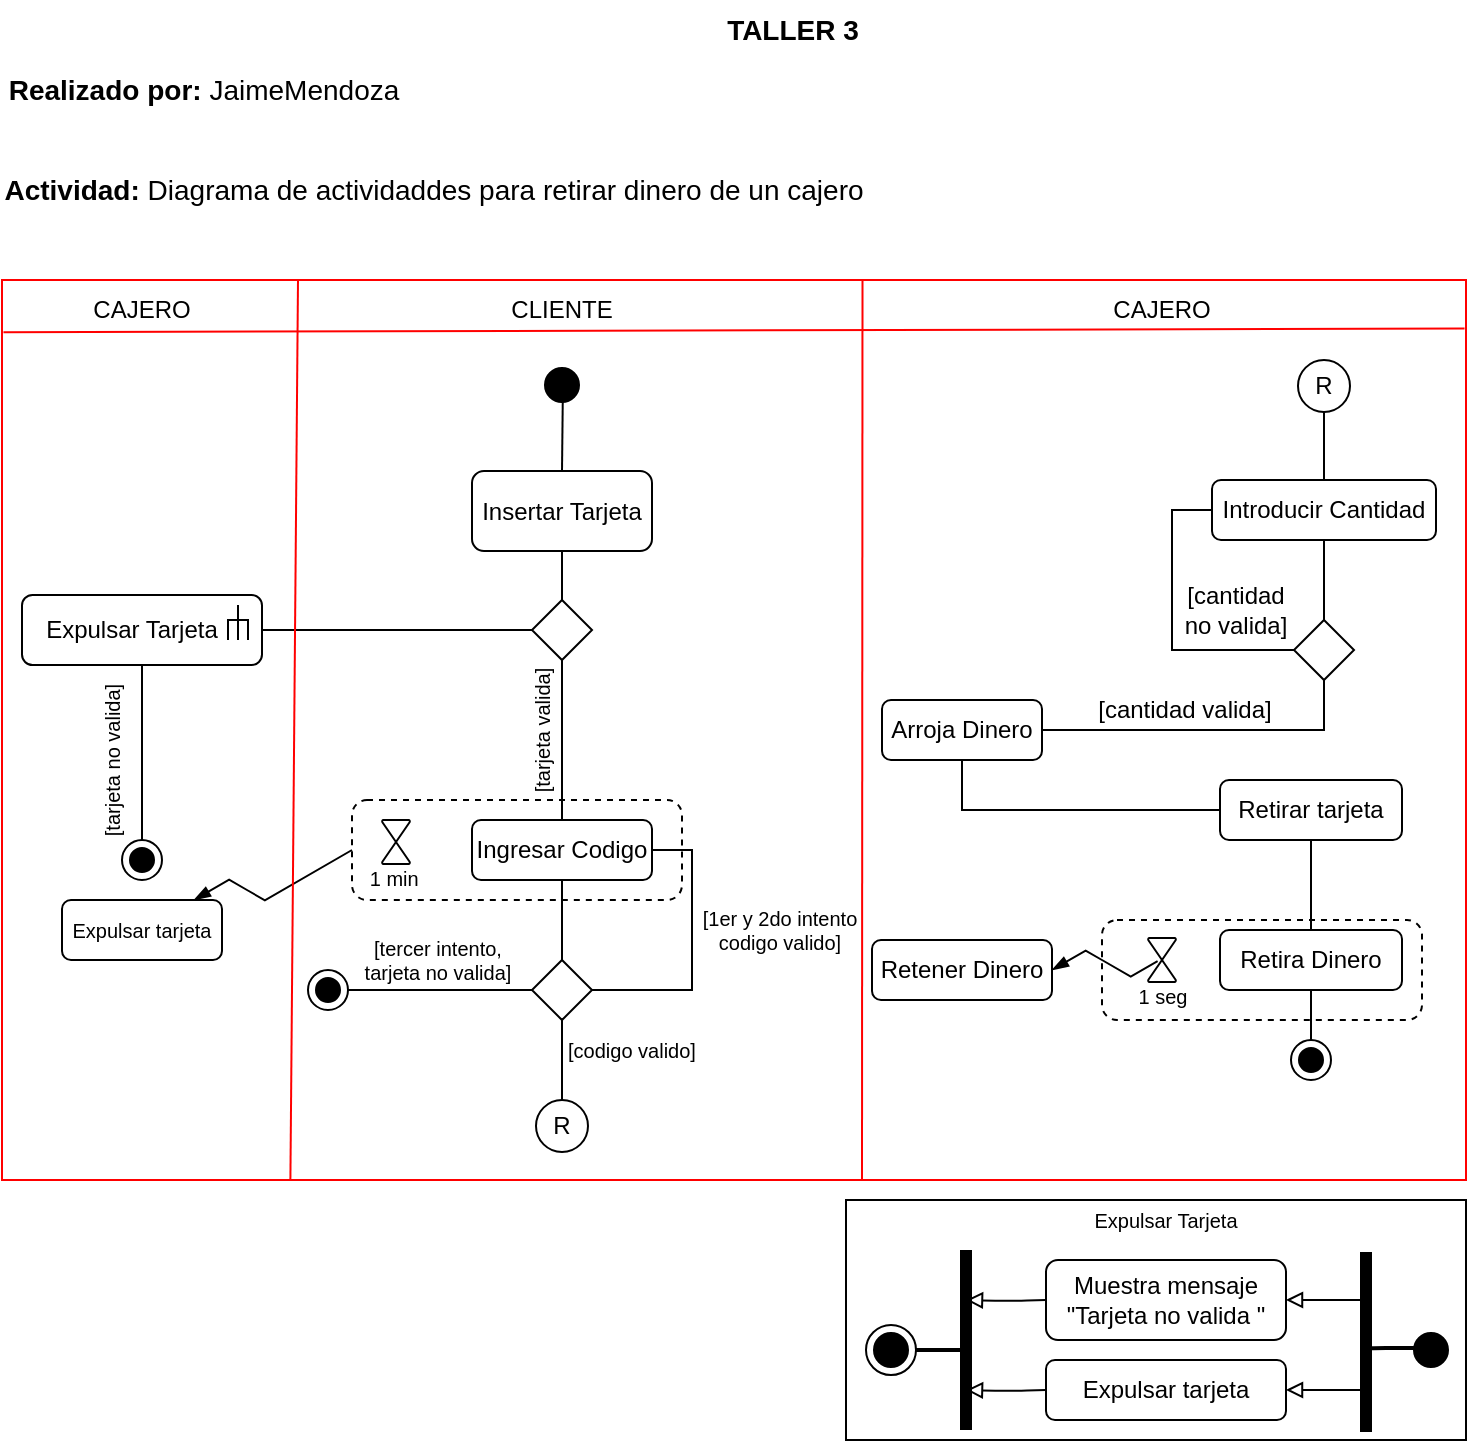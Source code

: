 <mxfile version="20.3.0" type="device"><diagram id="Hstt9dC71BX6VNECcQWf" name="Página-1"><mxGraphModel dx="1578" dy="2189" grid="1" gridSize="10" guides="1" tooltips="1" connect="1" arrows="1" fold="1" page="1" pageScale="1" pageWidth="827" pageHeight="1169" math="0" shadow="0"><root><mxCell id="0"/><mxCell id="1" parent="0"/><mxCell id="6NcnuclQDLFvpPn_HP8a-94" value="" style="rounded=0;whiteSpace=wrap;html=1;shadow=0;strokeWidth=1;fontSize=12;fillColor=none;strokeColor=#FF0000;" vertex="1" parent="1"><mxGeometry x="48" y="-1020" width="732" height="450" as="geometry"/></mxCell><mxCell id="6NcnuclQDLFvpPn_HP8a-88" value="" style="rounded=1;whiteSpace=wrap;html=1;shadow=0;strokeColor=#000000;strokeWidth=1;fontSize=12;dashed=1;" vertex="1" parent="1"><mxGeometry x="598" y="-700" width="160" height="50" as="geometry"/></mxCell><mxCell id="6NcnuclQDLFvpPn_HP8a-59" value="" style="rounded=1;whiteSpace=wrap;html=1;shadow=0;strokeColor=#000000;strokeWidth=1;fontSize=10;dashed=1;" vertex="1" parent="1"><mxGeometry x="223" y="-760" width="165" height="50" as="geometry"/></mxCell><mxCell id="6NcnuclQDLFvpPn_HP8a-1" value="Insertar Tarjeta" style="rounded=1;whiteSpace=wrap;html=1;" vertex="1" parent="1"><mxGeometry x="283" y="-924.5" width="90" height="40" as="geometry"/></mxCell><mxCell id="6NcnuclQDLFvpPn_HP8a-3" style="edgeStyle=orthogonalEdgeStyle;rounded=0;orthogonalLoop=1;jettySize=auto;html=1;endArrow=none;endFill=0;" edge="1" parent="1" source="6NcnuclQDLFvpPn_HP8a-2" target="6NcnuclQDLFvpPn_HP8a-1"><mxGeometry relative="1" as="geometry"/></mxCell><mxCell id="6NcnuclQDLFvpPn_HP8a-2" value="" style="rhombus;whiteSpace=wrap;html=1;" vertex="1" parent="1"><mxGeometry x="313" y="-860" width="30" height="30" as="geometry"/></mxCell><mxCell id="6NcnuclQDLFvpPn_HP8a-6" style="edgeStyle=orthogonalEdgeStyle;rounded=0;orthogonalLoop=1;jettySize=auto;html=1;entryX=0.5;entryY=1;entryDx=0;entryDy=0;endArrow=none;endFill=0;startArrow=none;startFill=0;" edge="1" parent="1" source="6NcnuclQDLFvpPn_HP8a-5" target="6NcnuclQDLFvpPn_HP8a-2"><mxGeometry relative="1" as="geometry"/></mxCell><mxCell id="6NcnuclQDLFvpPn_HP8a-5" value="Ingresar Codigo" style="rounded=1;whiteSpace=wrap;html=1;" vertex="1" parent="1"><mxGeometry x="283" y="-750" width="90" height="30" as="geometry"/></mxCell><mxCell id="6NcnuclQDLFvpPn_HP8a-10" style="edgeStyle=orthogonalEdgeStyle;rounded=0;orthogonalLoop=1;jettySize=auto;html=1;entryX=0.5;entryY=1;entryDx=0;entryDy=0;endArrow=none;endFill=0;startArrow=none;startFill=0;" edge="1" parent="1" source="6NcnuclQDLFvpPn_HP8a-7" target="6NcnuclQDLFvpPn_HP8a-8"><mxGeometry relative="1" as="geometry"/></mxCell><mxCell id="6NcnuclQDLFvpPn_HP8a-7" value="R" style="ellipse;whiteSpace=wrap;html=1;aspect=fixed;direction=south;" vertex="1" parent="1"><mxGeometry x="315" y="-610" width="26" height="26" as="geometry"/></mxCell><mxCell id="6NcnuclQDLFvpPn_HP8a-9" style="edgeStyle=orthogonalEdgeStyle;rounded=0;orthogonalLoop=1;jettySize=auto;html=1;endArrow=none;endFill=0;" edge="1" parent="1" source="6NcnuclQDLFvpPn_HP8a-8" target="6NcnuclQDLFvpPn_HP8a-5"><mxGeometry relative="1" as="geometry"/></mxCell><mxCell id="6NcnuclQDLFvpPn_HP8a-54" style="rounded=0;sketch=0;orthogonalLoop=1;jettySize=auto;html=1;shadow=0;strokeWidth=1;fontSize=10;startArrow=none;startFill=0;endArrow=none;endFill=0;sourcePerimeterSpacing=0;targetPerimeterSpacing=0;edgeStyle=orthogonalEdgeStyle;exitX=1;exitY=0.5;exitDx=0;exitDy=0;" edge="1" parent="1" source="6NcnuclQDLFvpPn_HP8a-5" target="6NcnuclQDLFvpPn_HP8a-8"><mxGeometry relative="1" as="geometry"><mxPoint x="398" y="-740" as="sourcePoint"/><Array as="points"><mxPoint x="393" y="-735"/><mxPoint x="393" y="-665"/></Array></mxGeometry></mxCell><mxCell id="6NcnuclQDLFvpPn_HP8a-8" value="" style="rhombus;whiteSpace=wrap;html=1;" vertex="1" parent="1"><mxGeometry x="313" y="-680" width="30" height="30" as="geometry"/></mxCell><mxCell id="6NcnuclQDLFvpPn_HP8a-13" style="edgeStyle=orthogonalEdgeStyle;rounded=0;orthogonalLoop=1;jettySize=auto;html=1;entryX=0;entryY=0.5;entryDx=0;entryDy=0;endArrow=none;endFill=0;" edge="1" parent="1" source="6NcnuclQDLFvpPn_HP8a-11" target="6NcnuclQDLFvpPn_HP8a-8"><mxGeometry relative="1" as="geometry"/></mxCell><mxCell id="6NcnuclQDLFvpPn_HP8a-11" value="" style="ellipse;html=1;shape=endState;fillColor=#000000;strokeColor=#000000;" vertex="1" parent="1"><mxGeometry x="201" y="-675" width="20" height="20" as="geometry"/></mxCell><mxCell id="6NcnuclQDLFvpPn_HP8a-50" style="edgeStyle=orthogonalEdgeStyle;rounded=1;sketch=0;orthogonalLoop=1;jettySize=auto;html=1;entryX=0;entryY=0.5;entryDx=0;entryDy=0;shadow=0;strokeWidth=1;fontSize=10;startArrow=none;startFill=0;endArrow=none;endFill=0;sourcePerimeterSpacing=0;targetPerimeterSpacing=0;" edge="1" parent="1" source="6NcnuclQDLFvpPn_HP8a-14" target="6NcnuclQDLFvpPn_HP8a-2"><mxGeometry relative="1" as="geometry"/></mxCell><mxCell id="6NcnuclQDLFvpPn_HP8a-14" value="Expulsar Tarjeta&amp;nbsp; &amp;nbsp;" style="rounded=1;whiteSpace=wrap;html=1;strokeColor=#000000;" vertex="1" parent="1"><mxGeometry x="58" y="-862.5" width="120" height="35" as="geometry"/></mxCell><mxCell id="6NcnuclQDLFvpPn_HP8a-22" value="" style="strokeWidth=1;html=1;shape=mxgraph.flowchart.annotation_1;align=left;pointerEvents=1;strokeColor=#000000;rotation=90;sketch=0;shadow=0;" vertex="1" parent="1"><mxGeometry x="161" y="-850" width="10" height="10" as="geometry"/></mxCell><mxCell id="6NcnuclQDLFvpPn_HP8a-23" value="" style="endArrow=none;html=1;rounded=1;strokeWidth=1;exitX=1;exitY=0.5;exitDx=0;exitDy=0;exitPerimeter=0;sourcePerimeterSpacing=0;targetPerimeterSpacing=0;sketch=0;shadow=0;" edge="1" parent="1" source="6NcnuclQDLFvpPn_HP8a-22"><mxGeometry width="50" height="50" relative="1" as="geometry"><mxPoint x="86" y="-817.5" as="sourcePoint"/><mxPoint x="166" y="-857.5" as="targetPoint"/><Array as="points"><mxPoint x="166" y="-847.5"/></Array></mxGeometry></mxCell><mxCell id="6NcnuclQDLFvpPn_HP8a-32" value="" style="rounded=0;whiteSpace=wrap;html=1;shadow=0;strokeColor=#000000;strokeWidth=1;" vertex="1" parent="1"><mxGeometry x="470" y="-560" width="310" height="120" as="geometry"/></mxCell><mxCell id="6NcnuclQDLFvpPn_HP8a-44" style="edgeStyle=orthogonalEdgeStyle;rounded=1;sketch=0;orthogonalLoop=1;jettySize=auto;html=1;shadow=0;strokeWidth=1;endArrow=none;endFill=0;sourcePerimeterSpacing=0;targetPerimeterSpacing=0;startArrow=block;startFill=0;" edge="1" parent="1" target="6NcnuclQDLFvpPn_HP8a-33"><mxGeometry relative="1" as="geometry"><mxPoint x="530" y="-510" as="sourcePoint"/></mxGeometry></mxCell><mxCell id="6NcnuclQDLFvpPn_HP8a-46" style="edgeStyle=orthogonalEdgeStyle;rounded=1;sketch=0;orthogonalLoop=1;jettySize=auto;html=1;shadow=0;strokeWidth=1;startArrow=block;startFill=0;endArrow=none;endFill=0;sourcePerimeterSpacing=0;targetPerimeterSpacing=0;" edge="1" parent="1" source="6NcnuclQDLFvpPn_HP8a-33"><mxGeometry relative="1" as="geometry"><mxPoint x="730" y="-510" as="targetPoint"/></mxGeometry></mxCell><mxCell id="6NcnuclQDLFvpPn_HP8a-33" value="Muestra mensaje&lt;br&gt;&quot;Tarjeta no valida &quot;" style="rounded=1;whiteSpace=wrap;html=1;shadow=0;strokeColor=#000000;strokeWidth=1;" vertex="1" parent="1"><mxGeometry x="570" y="-530" width="120" height="40" as="geometry"/></mxCell><mxCell id="6NcnuclQDLFvpPn_HP8a-45" style="edgeStyle=orthogonalEdgeStyle;rounded=1;sketch=0;orthogonalLoop=1;jettySize=auto;html=1;shadow=0;strokeWidth=1;startArrow=block;startFill=0;endArrow=none;endFill=0;sourcePerimeterSpacing=0;targetPerimeterSpacing=0;" edge="1" parent="1" target="6NcnuclQDLFvpPn_HP8a-34"><mxGeometry relative="1" as="geometry"><mxPoint x="530" y="-465" as="sourcePoint"/></mxGeometry></mxCell><mxCell id="6NcnuclQDLFvpPn_HP8a-47" style="edgeStyle=orthogonalEdgeStyle;rounded=1;sketch=0;orthogonalLoop=1;jettySize=auto;html=1;shadow=0;strokeWidth=1;startArrow=block;startFill=0;endArrow=none;endFill=0;sourcePerimeterSpacing=0;targetPerimeterSpacing=0;" edge="1" parent="1" source="6NcnuclQDLFvpPn_HP8a-34"><mxGeometry relative="1" as="geometry"><mxPoint x="730" y="-465" as="targetPoint"/></mxGeometry></mxCell><mxCell id="6NcnuclQDLFvpPn_HP8a-34" value="Expulsar tarjeta" style="rounded=1;whiteSpace=wrap;html=1;shadow=0;strokeColor=#000000;strokeWidth=1;" vertex="1" parent="1"><mxGeometry x="570" y="-480" width="120" height="30" as="geometry"/></mxCell><mxCell id="6NcnuclQDLFvpPn_HP8a-35" value="" style="endArrow=none;html=1;rounded=1;shadow=0;sketch=0;strokeWidth=6;sourcePerimeterSpacing=0;targetPerimeterSpacing=0;" edge="1" parent="1"><mxGeometry width="50" height="50" relative="1" as="geometry"><mxPoint x="730" y="-444" as="sourcePoint"/><mxPoint x="730" y="-534" as="targetPoint"/></mxGeometry></mxCell><mxCell id="6NcnuclQDLFvpPn_HP8a-36" value="" style="endArrow=none;html=1;rounded=1;shadow=0;sketch=0;strokeWidth=6;sourcePerimeterSpacing=0;targetPerimeterSpacing=0;" edge="1" parent="1"><mxGeometry width="50" height="50" relative="1" as="geometry"><mxPoint x="530" y="-445" as="sourcePoint"/><mxPoint x="530" y="-535.0" as="targetPoint"/></mxGeometry></mxCell><mxCell id="6NcnuclQDLFvpPn_HP8a-41" style="edgeStyle=orthogonalEdgeStyle;rounded=1;sketch=0;orthogonalLoop=1;jettySize=auto;html=1;shadow=0;strokeWidth=2;endArrow=none;endFill=0;sourcePerimeterSpacing=0;targetPerimeterSpacing=0;" edge="1" parent="1" source="6NcnuclQDLFvpPn_HP8a-37"><mxGeometry relative="1" as="geometry"><mxPoint x="530" y="-485" as="targetPoint"/></mxGeometry></mxCell><mxCell id="6NcnuclQDLFvpPn_HP8a-37" value="" style="ellipse;html=1;shape=endState;fillColor=#000000;strokeColor=#000000;" vertex="1" parent="1"><mxGeometry x="480" y="-497.5" width="25" height="25" as="geometry"/></mxCell><mxCell id="6NcnuclQDLFvpPn_HP8a-43" style="edgeStyle=orthogonalEdgeStyle;rounded=1;sketch=0;orthogonalLoop=1;jettySize=auto;html=1;shadow=0;strokeWidth=2;endArrow=none;endFill=0;sourcePerimeterSpacing=0;targetPerimeterSpacing=0;exitX=0.208;exitY=0.46;exitDx=0;exitDy=0;exitPerimeter=0;" edge="1" parent="1" source="6NcnuclQDLFvpPn_HP8a-39"><mxGeometry relative="1" as="geometry"><mxPoint x="730" y="-485" as="targetPoint"/></mxGeometry></mxCell><mxCell id="6NcnuclQDLFvpPn_HP8a-39" value="" style="ellipse;html=1;shape=startState;fillColor=#000000;strokeColor=#000000;shadow=0;strokeWidth=1;" vertex="1" parent="1"><mxGeometry x="750" y="-497.5" width="25" height="25" as="geometry"/></mxCell><mxCell id="6NcnuclQDLFvpPn_HP8a-49" value="&lt;font style=&quot;font-size: 10px;&quot;&gt;Expulsar Tarjeta&lt;/font&gt;" style="text;html=1;strokeColor=none;fillColor=none;align=center;verticalAlign=middle;whiteSpace=wrap;rounded=0;shadow=0;strokeWidth=1;" vertex="1" parent="1"><mxGeometry x="575" y="-560" width="110" height="20" as="geometry"/></mxCell><mxCell id="6NcnuclQDLFvpPn_HP8a-52" value="[tarjeta no valida]" style="text;html=1;strokeColor=none;fillColor=none;align=center;verticalAlign=middle;whiteSpace=wrap;rounded=0;shadow=0;strokeWidth=1;fontSize=10;rotation=-90;" vertex="1" parent="1"><mxGeometry x="58" y="-790" width="90" height="20" as="geometry"/></mxCell><mxCell id="6NcnuclQDLFvpPn_HP8a-53" value="[tarjeta valida]" style="text;html=1;strokeColor=none;fillColor=none;align=center;verticalAlign=middle;whiteSpace=wrap;rounded=0;shadow=0;strokeWidth=1;fontSize=10;rotation=-90;" vertex="1" parent="1"><mxGeometry x="283" y="-810" width="70" height="30" as="geometry"/></mxCell><mxCell id="6NcnuclQDLFvpPn_HP8a-55" value="[tercer intento, tarjeta no valida]" style="text;html=1;strokeColor=none;fillColor=none;align=center;verticalAlign=middle;whiteSpace=wrap;rounded=0;shadow=0;strokeWidth=1;fontSize=10;" vertex="1" parent="1"><mxGeometry x="221" y="-690" width="90" height="20" as="geometry"/></mxCell><mxCell id="6NcnuclQDLFvpPn_HP8a-56" value="[1er y 2do intento codigo valido]" style="text;html=1;strokeColor=none;fillColor=none;align=center;verticalAlign=middle;whiteSpace=wrap;rounded=0;shadow=0;strokeWidth=1;fontSize=10;" vertex="1" parent="1"><mxGeometry x="392" y="-710" width="90" height="30" as="geometry"/></mxCell><mxCell id="6NcnuclQDLFvpPn_HP8a-58" value="[codigo valido]" style="text;html=1;strokeColor=none;fillColor=none;align=center;verticalAlign=middle;whiteSpace=wrap;rounded=0;shadow=0;strokeWidth=1;fontSize=10;" vertex="1" parent="1"><mxGeometry x="318" y="-650" width="90" height="30" as="geometry"/></mxCell><mxCell id="6NcnuclQDLFvpPn_HP8a-60" value="1 min&amp;nbsp;" style="verticalLabelPosition=bottom;verticalAlign=top;html=1;shape=mxgraph.flowchart.collate;shadow=0;strokeColor=#000000;strokeWidth=1;fontSize=10;spacing=-3;" vertex="1" parent="1"><mxGeometry x="238" y="-750" width="14" height="22" as="geometry"/></mxCell><mxCell id="6NcnuclQDLFvpPn_HP8a-62" style="edgeStyle=orthogonalEdgeStyle;rounded=0;sketch=0;orthogonalLoop=1;jettySize=auto;html=1;entryX=0.5;entryY=1;entryDx=0;entryDy=0;shadow=0;strokeWidth=1;fontSize=10;startArrow=none;startFill=0;endArrow=none;endFill=0;sourcePerimeterSpacing=0;targetPerimeterSpacing=0;" edge="1" parent="1" source="6NcnuclQDLFvpPn_HP8a-61" target="6NcnuclQDLFvpPn_HP8a-14"><mxGeometry relative="1" as="geometry"/></mxCell><mxCell id="6NcnuclQDLFvpPn_HP8a-61" value="" style="ellipse;html=1;shape=endState;fillColor=#000000;strokeColor=#000000;" vertex="1" parent="1"><mxGeometry x="108" y="-740" width="20" height="20" as="geometry"/></mxCell><mxCell id="6NcnuclQDLFvpPn_HP8a-64" style="edgeStyle=isometricEdgeStyle;rounded=0;sketch=0;orthogonalLoop=1;jettySize=auto;html=1;shadow=0;strokeWidth=1;fontSize=10;startArrow=blockThin;startFill=1;endArrow=none;endFill=0;sourcePerimeterSpacing=0;targetPerimeterSpacing=0;entryX=0;entryY=0.5;entryDx=0;entryDy=0;" edge="1" parent="1" source="6NcnuclQDLFvpPn_HP8a-63" target="6NcnuclQDLFvpPn_HP8a-59"><mxGeometry relative="1" as="geometry"/></mxCell><mxCell id="6NcnuclQDLFvpPn_HP8a-63" value="Expulsar tarjeta" style="rounded=1;whiteSpace=wrap;html=1;shadow=0;strokeColor=#000000;strokeWidth=1;fontSize=10;" vertex="1" parent="1"><mxGeometry x="78" y="-710" width="80" height="30" as="geometry"/></mxCell><mxCell id="6NcnuclQDLFvpPn_HP8a-65" value="" style="ellipse;html=1;shape=startState;fillColor=#000000;strokeColor=#000000;shadow=0;strokeWidth=1;fontSize=10;" vertex="1" parent="1"><mxGeometry x="315.5" y="-980" width="25" height="25" as="geometry"/></mxCell><mxCell id="6NcnuclQDLFvpPn_HP8a-69" value="" style="rounded=0;sketch=0;orthogonalLoop=1;jettySize=auto;html=1;shadow=0;strokeColor=#000000;strokeWidth=1;fontSize=10;startArrow=none;startFill=0;endArrow=none;endFill=0;sourcePerimeterSpacing=0;exitX=0.5;exitY=0;exitDx=0;exitDy=0;entryX=0.515;entryY=0.829;entryDx=0;entryDy=0;entryPerimeter=0;" edge="1" parent="1" source="6NcnuclQDLFvpPn_HP8a-1" target="6NcnuclQDLFvpPn_HP8a-65"><mxGeometry relative="1" as="geometry"><mxPoint x="328.0" y="-924.5" as="sourcePoint"/><mxPoint x="328.0" y="-990.0" as="targetPoint"/></mxGeometry></mxCell><mxCell id="6NcnuclQDLFvpPn_HP8a-72" style="edgeStyle=none;rounded=0;sketch=0;orthogonalLoop=1;jettySize=auto;html=1;shadow=0;strokeColor=#000000;strokeWidth=1;fontSize=12;startArrow=none;startFill=0;endArrow=none;endFill=0;sourcePerimeterSpacing=0;targetPerimeterSpacing=0;exitX=0.5;exitY=0;exitDx=0;exitDy=0;" edge="1" parent="1" source="6NcnuclQDLFvpPn_HP8a-71" target="6NcnuclQDLFvpPn_HP8a-70"><mxGeometry relative="1" as="geometry"/></mxCell><mxCell id="6NcnuclQDLFvpPn_HP8a-70" value="R" style="ellipse;whiteSpace=wrap;html=1;aspect=fixed;direction=south;" vertex="1" parent="1"><mxGeometry x="696" y="-980" width="26" height="26" as="geometry"/></mxCell><mxCell id="6NcnuclQDLFvpPn_HP8a-71" value="Introducir Cantidad" style="rounded=1;whiteSpace=wrap;html=1;shadow=0;strokeColor=#000000;strokeWidth=1;fontSize=12;" vertex="1" parent="1"><mxGeometry x="653" y="-920" width="112" height="30" as="geometry"/></mxCell><mxCell id="6NcnuclQDLFvpPn_HP8a-74" style="edgeStyle=none;rounded=0;sketch=0;orthogonalLoop=1;jettySize=auto;html=1;entryX=0.5;entryY=1;entryDx=0;entryDy=0;shadow=0;strokeColor=#000000;strokeWidth=1;fontSize=12;startArrow=none;startFill=0;endArrow=none;endFill=0;sourcePerimeterSpacing=0;targetPerimeterSpacing=0;" edge="1" parent="1" source="6NcnuclQDLFvpPn_HP8a-73" target="6NcnuclQDLFvpPn_HP8a-71"><mxGeometry relative="1" as="geometry"/></mxCell><mxCell id="6NcnuclQDLFvpPn_HP8a-75" style="edgeStyle=orthogonalEdgeStyle;rounded=0;sketch=0;orthogonalLoop=1;jettySize=auto;html=1;entryX=0;entryY=0.5;entryDx=0;entryDy=0;shadow=0;strokeColor=#000000;strokeWidth=1;fontSize=12;startArrow=none;startFill=0;endArrow=none;endFill=0;sourcePerimeterSpacing=0;targetPerimeterSpacing=0;" edge="1" parent="1" source="6NcnuclQDLFvpPn_HP8a-73" target="6NcnuclQDLFvpPn_HP8a-71"><mxGeometry relative="1" as="geometry"><Array as="points"><mxPoint x="633" y="-835"/><mxPoint x="633" y="-905"/></Array></mxGeometry></mxCell><mxCell id="6NcnuclQDLFvpPn_HP8a-73" value="" style="rhombus;whiteSpace=wrap;html=1;" vertex="1" parent="1"><mxGeometry x="694" y="-850" width="30" height="30" as="geometry"/></mxCell><mxCell id="6NcnuclQDLFvpPn_HP8a-78" style="edgeStyle=orthogonalEdgeStyle;rounded=0;sketch=0;orthogonalLoop=1;jettySize=auto;html=1;entryX=0.5;entryY=1;entryDx=0;entryDy=0;shadow=0;strokeColor=#000000;strokeWidth=1;fontSize=12;startArrow=none;startFill=0;endArrow=none;endFill=0;sourcePerimeterSpacing=0;targetPerimeterSpacing=0;" edge="1" parent="1" source="6NcnuclQDLFvpPn_HP8a-76" target="6NcnuclQDLFvpPn_HP8a-73"><mxGeometry relative="1" as="geometry"/></mxCell><mxCell id="6NcnuclQDLFvpPn_HP8a-80" style="edgeStyle=orthogonalEdgeStyle;rounded=0;sketch=0;orthogonalLoop=1;jettySize=auto;html=1;shadow=0;strokeColor=#000000;strokeWidth=1;fontSize=12;startArrow=none;startFill=0;endArrow=none;endFill=0;sourcePerimeterSpacing=0;targetPerimeterSpacing=0;entryX=0;entryY=0.75;entryDx=0;entryDy=0;" edge="1" parent="1" source="6NcnuclQDLFvpPn_HP8a-76" target="6NcnuclQDLFvpPn_HP8a-79"><mxGeometry relative="1" as="geometry"><mxPoint x="528" y="-750" as="targetPoint"/><Array as="points"><mxPoint x="528" y="-755"/><mxPoint x="657" y="-755"/></Array></mxGeometry></mxCell><mxCell id="6NcnuclQDLFvpPn_HP8a-76" value="Arroja Dinero" style="rounded=1;whiteSpace=wrap;html=1;shadow=0;strokeColor=#000000;strokeWidth=1;fontSize=12;" vertex="1" parent="1"><mxGeometry x="488" y="-810" width="80" height="30" as="geometry"/></mxCell><mxCell id="6NcnuclQDLFvpPn_HP8a-77" value="Retener Dinero" style="rounded=1;whiteSpace=wrap;html=1;shadow=0;strokeColor=#000000;strokeWidth=1;fontSize=12;" vertex="1" parent="1"><mxGeometry x="483" y="-690" width="90" height="30" as="geometry"/></mxCell><mxCell id="6NcnuclQDLFvpPn_HP8a-79" value="Retirar tarjeta" style="rounded=1;whiteSpace=wrap;html=1;shadow=0;strokeColor=#000000;strokeWidth=1;fontSize=12;" vertex="1" parent="1"><mxGeometry x="657" y="-770" width="91" height="30" as="geometry"/></mxCell><mxCell id="6NcnuclQDLFvpPn_HP8a-82" style="edgeStyle=orthogonalEdgeStyle;rounded=0;sketch=0;orthogonalLoop=1;jettySize=auto;html=1;entryX=0.5;entryY=1;entryDx=0;entryDy=0;shadow=0;strokeColor=#000000;strokeWidth=1;fontSize=12;startArrow=none;startFill=0;endArrow=none;endFill=0;sourcePerimeterSpacing=0;targetPerimeterSpacing=0;" edge="1" parent="1" source="6NcnuclQDLFvpPn_HP8a-81" target="6NcnuclQDLFvpPn_HP8a-79"><mxGeometry relative="1" as="geometry"/></mxCell><mxCell id="6NcnuclQDLFvpPn_HP8a-81" value="Retira Dinero" style="rounded=1;whiteSpace=wrap;html=1;shadow=0;strokeColor=#000000;strokeWidth=1;fontSize=12;" vertex="1" parent="1"><mxGeometry x="657" y="-695" width="91" height="30" as="geometry"/></mxCell><mxCell id="6NcnuclQDLFvpPn_HP8a-87" style="edgeStyle=orthogonalEdgeStyle;rounded=0;sketch=0;orthogonalLoop=1;jettySize=auto;html=1;entryX=0.5;entryY=1;entryDx=0;entryDy=0;shadow=0;strokeColor=#000000;strokeWidth=1;fontSize=12;startArrow=none;startFill=0;endArrow=none;endFill=0;sourcePerimeterSpacing=0;targetPerimeterSpacing=0;" edge="1" parent="1" source="6NcnuclQDLFvpPn_HP8a-86" target="6NcnuclQDLFvpPn_HP8a-81"><mxGeometry relative="1" as="geometry"/></mxCell><mxCell id="6NcnuclQDLFvpPn_HP8a-86" value="" style="ellipse;html=1;shape=endState;fillColor=#000000;strokeColor=#000000;" vertex="1" parent="1"><mxGeometry x="692.5" y="-640" width="20" height="20" as="geometry"/></mxCell><mxCell id="6NcnuclQDLFvpPn_HP8a-89" value="1 seg" style="verticalLabelPosition=bottom;verticalAlign=top;html=1;shape=mxgraph.flowchart.collate;shadow=0;strokeColor=#000000;strokeWidth=1;fontSize=10;spacing=-3;" vertex="1" parent="1"><mxGeometry x="621" y="-691" width="14" height="22" as="geometry"/></mxCell><mxCell id="6NcnuclQDLFvpPn_HP8a-91" value="" style="endArrow=none;html=1;rounded=0;shadow=0;sketch=0;strokeColor=#000000;strokeWidth=1;fontSize=12;sourcePerimeterSpacing=0;targetPerimeterSpacing=0;edgeStyle=isometricEdgeStyle;entryX=0.343;entryY=0.525;entryDx=0;entryDy=0;entryPerimeter=0;exitX=1;exitY=0.5;exitDx=0;exitDy=0;startArrow=blockThin;startFill=1;" edge="1" parent="1" source="6NcnuclQDLFvpPn_HP8a-77" target="6NcnuclQDLFvpPn_HP8a-89"><mxGeometry width="50" height="50" relative="1" as="geometry"><mxPoint x="588" y="-650" as="sourcePoint"/><mxPoint x="528" y="-620" as="targetPoint"/><Array as="points"><mxPoint x="598" y="-680"/><mxPoint x="608" y="-670"/><mxPoint x="608" y="-670"/><mxPoint x="588" y="-660"/></Array></mxGeometry></mxCell><mxCell id="6NcnuclQDLFvpPn_HP8a-92" value="[cantidad valida]" style="text;html=1;strokeColor=none;fillColor=none;align=center;verticalAlign=middle;whiteSpace=wrap;rounded=0;shadow=0;dashed=1;strokeWidth=1;fontSize=12;" vertex="1" parent="1"><mxGeometry x="591" y="-810" width="97" height="10" as="geometry"/></mxCell><mxCell id="6NcnuclQDLFvpPn_HP8a-93" value="[cantidad no valida]" style="text;html=1;strokeColor=none;fillColor=none;align=center;verticalAlign=middle;whiteSpace=wrap;rounded=0;shadow=0;dashed=1;strokeWidth=1;fontSize=12;rotation=0;" vertex="1" parent="1"><mxGeometry x="635" y="-860" width="60" height="10" as="geometry"/></mxCell><mxCell id="6NcnuclQDLFvpPn_HP8a-95" value="" style="endArrow=none;html=1;rounded=0;shadow=0;sketch=0;strokeColor=#FF0000;strokeWidth=1;fontSize=12;sourcePerimeterSpacing=0;targetPerimeterSpacing=0;exitX=0.197;exitY=0.999;exitDx=0;exitDy=0;exitPerimeter=0;" edge="1" parent="1" source="6NcnuclQDLFvpPn_HP8a-94"><mxGeometry width="50" height="50" relative="1" as="geometry"><mxPoint x="200" y="-570" as="sourcePoint"/><mxPoint x="196" y="-1020" as="targetPoint"/></mxGeometry></mxCell><mxCell id="6NcnuclQDLFvpPn_HP8a-96" value="" style="endArrow=none;html=1;rounded=0;shadow=0;sketch=0;strokeColor=#FF0000;strokeWidth=1;fontSize=12;sourcePerimeterSpacing=0;targetPerimeterSpacing=0;exitX=0.197;exitY=0.999;exitDx=0;exitDy=0;exitPerimeter=0;" edge="1" parent="1"><mxGeometry width="50" height="50" relative="1" as="geometry"><mxPoint x="478" y="-570.45" as="sourcePoint"/><mxPoint x="478.25" y="-1020" as="targetPoint"/></mxGeometry></mxCell><mxCell id="6NcnuclQDLFvpPn_HP8a-98" value="" style="endArrow=none;html=1;rounded=0;shadow=0;sketch=0;strokeColor=#FF0000;strokeWidth=1;fontSize=12;sourcePerimeterSpacing=0;targetPerimeterSpacing=0;exitX=0.001;exitY=0.058;exitDx=0;exitDy=0;exitPerimeter=0;entryX=0.999;entryY=0.054;entryDx=0;entryDy=0;entryPerimeter=0;" edge="1" parent="1" source="6NcnuclQDLFvpPn_HP8a-94" target="6NcnuclQDLFvpPn_HP8a-94"><mxGeometry width="50" height="50" relative="1" as="geometry"><mxPoint x="241.8" y="-1199.55" as="sourcePoint"/><mxPoint x="780" y="-994" as="targetPoint"/></mxGeometry></mxCell><mxCell id="6NcnuclQDLFvpPn_HP8a-99" value="CAJERO" style="text;html=1;strokeColor=none;fillColor=none;align=center;verticalAlign=middle;whiteSpace=wrap;rounded=0;" vertex="1" parent="1"><mxGeometry x="88" y="-1020" width="60" height="30" as="geometry"/></mxCell><mxCell id="6NcnuclQDLFvpPn_HP8a-102" value="CLIENTE" style="text;html=1;strokeColor=none;fillColor=none;align=center;verticalAlign=middle;whiteSpace=wrap;rounded=0;" vertex="1" parent="1"><mxGeometry x="298" y="-1020" width="60" height="30" as="geometry"/></mxCell><mxCell id="6NcnuclQDLFvpPn_HP8a-103" value="CAJERO" style="text;html=1;strokeColor=none;fillColor=none;align=center;verticalAlign=middle;whiteSpace=wrap;rounded=0;" vertex="1" parent="1"><mxGeometry x="598" y="-1020" width="60" height="30" as="geometry"/></mxCell><mxCell id="6NcnuclQDLFvpPn_HP8a-104" value="&lt;b&gt;&lt;font style=&quot;font-size: 14px;&quot;&gt;TALLER 3&lt;/font&gt;&lt;/b&gt;" style="text;html=1;strokeColor=none;fillColor=none;align=center;verticalAlign=middle;whiteSpace=wrap;rounded=0;" vertex="1" parent="1"><mxGeometry x="407" y="-1160" width="73" height="30" as="geometry"/></mxCell><mxCell id="6NcnuclQDLFvpPn_HP8a-105" value="&lt;b&gt;Realizado por:&lt;/b&gt; JaimeMendoza" style="text;html=1;strokeColor=none;fillColor=none;align=center;verticalAlign=middle;whiteSpace=wrap;rounded=0;fontSize=14;" vertex="1" parent="1"><mxGeometry x="48" y="-1130" width="202" height="30" as="geometry"/></mxCell><mxCell id="6NcnuclQDLFvpPn_HP8a-106" value="&lt;b&gt;Actividad:&lt;/b&gt;&amp;nbsp;Diagrama de actividaddes para retirar dinero de un cajero" style="text;html=1;strokeColor=none;fillColor=none;align=center;verticalAlign=middle;whiteSpace=wrap;rounded=0;fontSize=14;" vertex="1" parent="1"><mxGeometry x="48" y="-1080" width="432" height="30" as="geometry"/></mxCell></root></mxGraphModel></diagram></mxfile>